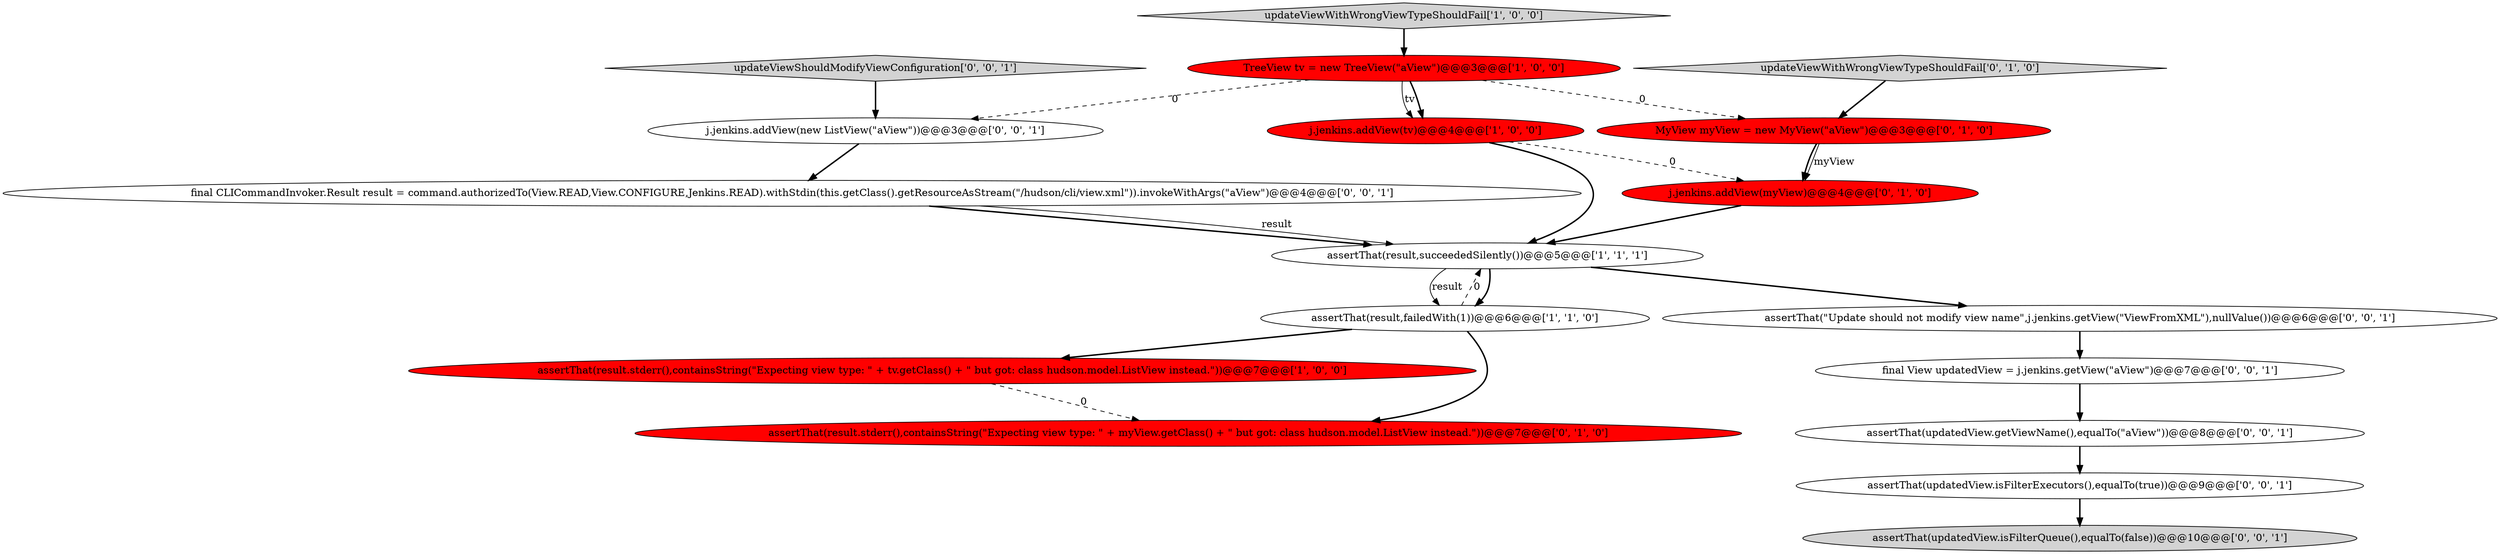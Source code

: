 digraph {
8 [style = filled, label = "MyView myView = new MyView(\"aView\")@@@3@@@['0', '1', '0']", fillcolor = red, shape = ellipse image = "AAA1AAABBB2BBB"];
17 [style = filled, label = "updateViewShouldModifyViewConfiguration['0', '0', '1']", fillcolor = lightgray, shape = diamond image = "AAA0AAABBB3BBB"];
3 [style = filled, label = "assertThat(result,failedWith(1))@@@6@@@['1', '1', '0']", fillcolor = white, shape = ellipse image = "AAA0AAABBB1BBB"];
7 [style = filled, label = "updateViewWithWrongViewTypeShouldFail['0', '1', '0']", fillcolor = lightgray, shape = diamond image = "AAA0AAABBB2BBB"];
13 [style = filled, label = "assertThat(updatedView.isFilterExecutors(),equalTo(true))@@@9@@@['0', '0', '1']", fillcolor = white, shape = ellipse image = "AAA0AAABBB3BBB"];
10 [style = filled, label = "assertThat(\"Update should not modify view name\",j.jenkins.getView(\"ViewFromXML\"),nullValue())@@@6@@@['0', '0', '1']", fillcolor = white, shape = ellipse image = "AAA0AAABBB3BBB"];
4 [style = filled, label = "updateViewWithWrongViewTypeShouldFail['1', '0', '0']", fillcolor = lightgray, shape = diamond image = "AAA0AAABBB1BBB"];
0 [style = filled, label = "assertThat(result,succeededSilently())@@@5@@@['1', '1', '1']", fillcolor = white, shape = ellipse image = "AAA0AAABBB1BBB"];
11 [style = filled, label = "final View updatedView = j.jenkins.getView(\"aView\")@@@7@@@['0', '0', '1']", fillcolor = white, shape = ellipse image = "AAA0AAABBB3BBB"];
16 [style = filled, label = "j.jenkins.addView(new ListView(\"aView\"))@@@3@@@['0', '0', '1']", fillcolor = white, shape = ellipse image = "AAA0AAABBB3BBB"];
14 [style = filled, label = "final CLICommandInvoker.Result result = command.authorizedTo(View.READ,View.CONFIGURE,Jenkins.READ).withStdin(this.getClass().getResourceAsStream(\"/hudson/cli/view.xml\")).invokeWithArgs(\"aView\")@@@4@@@['0', '0', '1']", fillcolor = white, shape = ellipse image = "AAA0AAABBB3BBB"];
15 [style = filled, label = "assertThat(updatedView.getViewName(),equalTo(\"aView\"))@@@8@@@['0', '0', '1']", fillcolor = white, shape = ellipse image = "AAA0AAABBB3BBB"];
2 [style = filled, label = "j.jenkins.addView(tv)@@@4@@@['1', '0', '0']", fillcolor = red, shape = ellipse image = "AAA1AAABBB1BBB"];
12 [style = filled, label = "assertThat(updatedView.isFilterQueue(),equalTo(false))@@@10@@@['0', '0', '1']", fillcolor = lightgray, shape = ellipse image = "AAA0AAABBB3BBB"];
9 [style = filled, label = "assertThat(result.stderr(),containsString(\"Expecting view type: \" + myView.getClass() + \" but got: class hudson.model.ListView instead.\"))@@@7@@@['0', '1', '0']", fillcolor = red, shape = ellipse image = "AAA1AAABBB2BBB"];
5 [style = filled, label = "TreeView tv = new TreeView(\"aView\")@@@3@@@['1', '0', '0']", fillcolor = red, shape = ellipse image = "AAA1AAABBB1BBB"];
1 [style = filled, label = "assertThat(result.stderr(),containsString(\"Expecting view type: \" + tv.getClass() + \" but got: class hudson.model.ListView instead.\"))@@@7@@@['1', '0', '0']", fillcolor = red, shape = ellipse image = "AAA1AAABBB1BBB"];
6 [style = filled, label = "j.jenkins.addView(myView)@@@4@@@['0', '1', '0']", fillcolor = red, shape = ellipse image = "AAA1AAABBB2BBB"];
0->3 [style = bold, label=""];
15->13 [style = bold, label=""];
3->1 [style = bold, label=""];
8->6 [style = solid, label="myView"];
1->9 [style = dashed, label="0"];
8->6 [style = bold, label=""];
6->0 [style = bold, label=""];
7->8 [style = bold, label=""];
5->2 [style = solid, label="tv"];
11->15 [style = bold, label=""];
5->16 [style = dashed, label="0"];
3->9 [style = bold, label=""];
5->2 [style = bold, label=""];
0->10 [style = bold, label=""];
2->0 [style = bold, label=""];
13->12 [style = bold, label=""];
14->0 [style = bold, label=""];
14->0 [style = solid, label="result"];
0->3 [style = solid, label="result"];
2->6 [style = dashed, label="0"];
5->8 [style = dashed, label="0"];
16->14 [style = bold, label=""];
3->0 [style = dashed, label="0"];
4->5 [style = bold, label=""];
17->16 [style = bold, label=""];
10->11 [style = bold, label=""];
}
